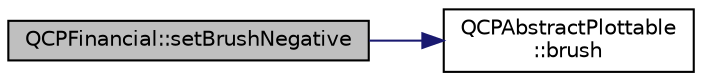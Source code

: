 digraph "QCPFinancial::setBrushNegative"
{
 // LATEX_PDF_SIZE
  edge [fontname="Helvetica",fontsize="10",labelfontname="Helvetica",labelfontsize="10"];
  node [fontname="Helvetica",fontsize="10",shape=record];
  rankdir="LR";
  Node1 [label="QCPFinancial::setBrushNegative",height=0.2,width=0.4,color="black", fillcolor="grey75", style="filled", fontcolor="black",tooltip=" "];
  Node1 -> Node2 [color="midnightblue",fontsize="10",style="solid",fontname="Helvetica"];
  Node2 [label="QCPAbstractPlottable\l::brush",height=0.2,width=0.4,color="black", fillcolor="white", style="filled",URL="$classQCPAbstractPlottable.html#a893b4896dfd92b68b05b2600b80f5826",tooltip=" "];
}
